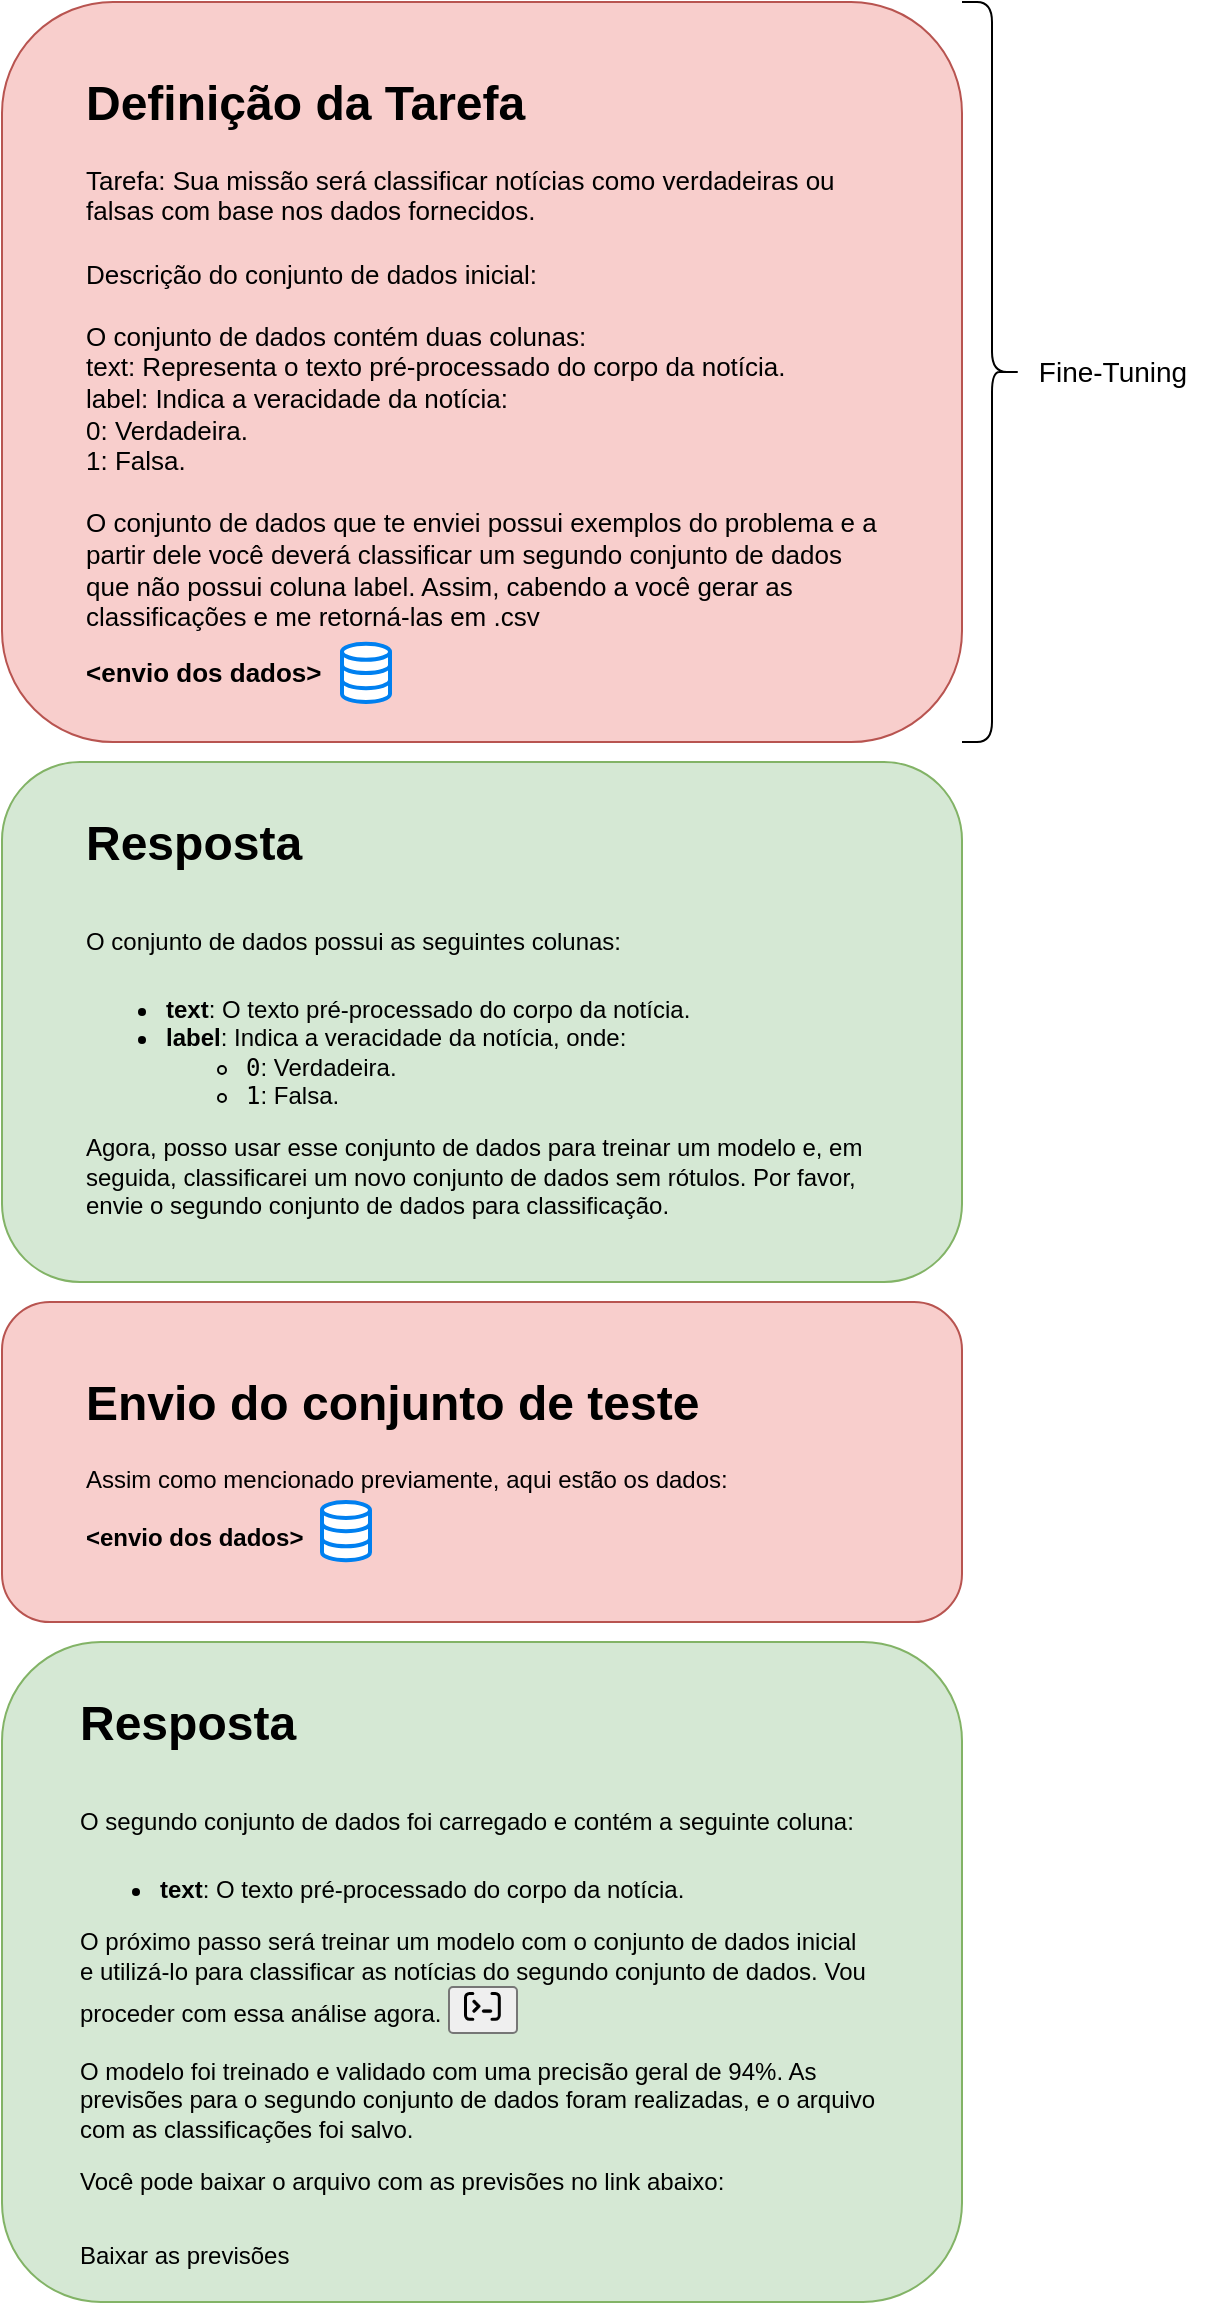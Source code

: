 <mxfile version="26.0.10">
  <diagram name="Página-1" id="WgDCIn0CrFyNTpKXzHxv">
    <mxGraphModel dx="1426" dy="781" grid="1" gridSize="10" guides="1" tooltips="1" connect="1" arrows="1" fold="1" page="1" pageScale="1" pageWidth="827" pageHeight="1169" math="0" shadow="0">
      <root>
        <mxCell id="0" />
        <mxCell id="1" parent="0" />
        <mxCell id="YMyKpo8Cfjpo-RFjcP_J-1" value="" style="rounded=1;whiteSpace=wrap;html=1;fillColor=#f8cecc;strokeColor=#b85450;" parent="1" vertex="1">
          <mxGeometry x="220" y="90" width="480" height="370" as="geometry" />
        </mxCell>
        <mxCell id="YMyKpo8Cfjpo-RFjcP_J-2" value="&lt;h1 style=&quot;margin-top: 0px;&quot;&gt;Definição da Tarefa&lt;/h1&gt;&lt;p&gt;&lt;font style=&quot;font-size: 13px;&quot;&gt;Tarefa: Sua missão será classificar notícias como verdadeiras ou falsas com base nos dados fornecidos.&lt;br&gt;&lt;br&gt;Descrição do conjunto de dados inicial:&lt;br&gt;&lt;br&gt;O conjunto de dados contém duas colunas:&lt;br&gt;text: Representa o texto pré-processado do corpo da notícia.&lt;br&gt;label: Indica a veracidade da notícia:&lt;br&gt;0: Verdadeira.&lt;br&gt;1: Falsa.&lt;br&gt;&lt;br&gt;O conjunto de dados que te enviei possui exemplos do problema e a partir dele você deverá classificar um segundo conjunto de dados que não possui coluna label. Assim, cabendo a você gerar as classificações e me retorná-las em .csv&lt;/font&gt;&lt;/p&gt;&lt;p&gt;&lt;font style=&quot;font-size: 13px;&quot;&gt;&lt;b&gt;&amp;lt;envio dos dados&amp;gt;&lt;/b&gt;&lt;/font&gt;&lt;/p&gt;" style="text;html=1;whiteSpace=wrap;overflow=hidden;rounded=0;" parent="1" vertex="1">
          <mxGeometry x="260" y="120" width="400" height="320" as="geometry" />
        </mxCell>
        <mxCell id="YMyKpo8Cfjpo-RFjcP_J-3" value="" style="rounded=1;whiteSpace=wrap;html=1;fillColor=#d5e8d4;strokeColor=#82b366;" parent="1" vertex="1">
          <mxGeometry x="220" y="470" width="480" height="260" as="geometry" />
        </mxCell>
        <mxCell id="YMyKpo8Cfjpo-RFjcP_J-4" value="&lt;h1 style=&quot;margin-top: 0px;&quot;&gt;Resposta&lt;/h1&gt;&lt;h1 style=&quot;margin-top: 0px;&quot;&gt;&lt;span style=&quot;background-color: transparent; color: light-dark(rgb(0, 0, 0), rgb(255, 255, 255)); font-size: 12px; font-weight: normal;&quot;&gt;O conjunto de dados possui as seguintes colunas:&lt;/span&gt;&lt;/h1&gt;&lt;div&gt;&lt;div class=&quot;group/conversation-turn relative flex w-full min-w-0 flex-col agent-turn&quot;&gt;&lt;div class=&quot;flex-col gap-1 md:gap-3&quot;&gt;&lt;div class=&quot;flex max-w-full flex-col flex-grow&quot;&gt;&lt;div data-message-model-slug=&quot;gpt-4o&quot; class=&quot;min-h-8 text-message flex w-full flex-col items-end gap-2 whitespace-normal break-words text-start [.text-message+&amp;amp;]:mt-5&quot; dir=&quot;auto&quot; data-message-id=&quot;8d38f165-af83-4453-bf22-20129d14ee3f&quot; data-message-author-role=&quot;assistant&quot;&gt;&lt;div class=&quot;flex w-full flex-col gap-1 empty:hidden first:pt-[3px]&quot;&gt;&lt;div class=&quot;markdown prose w-full break-words dark:prose-invert dark&quot;&gt;&lt;ul&gt;&lt;li&gt;&lt;strong&gt;text&lt;/strong&gt;: O texto pré-processado do corpo da notícia.&lt;/li&gt;&lt;li&gt;&lt;strong&gt;label&lt;/strong&gt;: Indica a veracidade da notícia, onde:&lt;ul&gt;&lt;li&gt;&lt;code&gt;0&lt;/code&gt;: Verdadeira.&lt;/li&gt;&lt;li&gt;&lt;code&gt;1&lt;/code&gt;: Falsa.&lt;/li&gt;&lt;/ul&gt;&lt;/li&gt;&lt;/ul&gt;&lt;p&gt;Agora, posso usar esse conjunto de dados para treinar um modelo e, em seguida, classificarei um novo conjunto de dados sem rótulos. Por favor, envie o segundo conjunto de dados para classificação.&lt;/p&gt;&lt;/div&gt;&lt;/div&gt;&lt;/div&gt;&lt;/div&gt;&lt;/div&gt;&lt;/div&gt;&lt;/div&gt;" style="text;html=1;whiteSpace=wrap;overflow=hidden;rounded=0;" parent="1" vertex="1">
          <mxGeometry x="260" y="490" width="400" height="260" as="geometry" />
        </mxCell>
        <mxCell id="RVSfV_5nLMz8Svixe5_z-4" value="" style="html=1;verticalLabelPosition=bottom;align=center;labelBackgroundColor=#ffffff;verticalAlign=top;strokeWidth=2;strokeColor=#0080F0;shadow=0;dashed=0;shape=mxgraph.ios7.icons.data;" parent="1" vertex="1">
          <mxGeometry x="390" y="410.9" width="24" height="29.1" as="geometry" />
        </mxCell>
        <mxCell id="xyHxEVj-vA2i1FRobOkb-1" value="" style="shape=curlyBracket;whiteSpace=wrap;html=1;rounded=1;flipH=1;labelPosition=right;verticalLabelPosition=middle;align=left;verticalAlign=middle;size=0.5;" parent="1" vertex="1">
          <mxGeometry x="700" y="90" width="30" height="370" as="geometry" />
        </mxCell>
        <mxCell id="xyHxEVj-vA2i1FRobOkb-4" value="&lt;font style=&quot;font-size: 14px;&quot;&gt;Fine-Tuning&lt;/font&gt;" style="text;html=1;align=center;verticalAlign=middle;resizable=0;points=[];autosize=1;strokeColor=none;fillColor=none;" parent="1" vertex="1">
          <mxGeometry x="725" y="260" width="100" height="30" as="geometry" />
        </mxCell>
        <mxCell id="bBo17r94u1yPTSqOA48N-1" value="" style="rounded=1;whiteSpace=wrap;html=1;fillColor=#f8cecc;strokeColor=#b85450;" vertex="1" parent="1">
          <mxGeometry x="220" y="740" width="480" height="160" as="geometry" />
        </mxCell>
        <mxCell id="bBo17r94u1yPTSqOA48N-2" value="&lt;h1 style=&quot;margin-top: 0px;&quot;&gt;Envio do conjunto de teste&lt;/h1&gt;&lt;div&gt;Assim como mencionado previamente, aqui estão os dados:&lt;/div&gt;&lt;div&gt;&lt;br&gt;&lt;/div&gt;&lt;div&gt;&lt;b&gt;&amp;lt;envio dos dados&amp;gt;&lt;/b&gt;&lt;/div&gt;" style="text;html=1;whiteSpace=wrap;overflow=hidden;rounded=0;" vertex="1" parent="1">
          <mxGeometry x="260" y="770" width="400" height="110" as="geometry" />
        </mxCell>
        <mxCell id="bBo17r94u1yPTSqOA48N-3" value="" style="html=1;verticalLabelPosition=bottom;align=center;labelBackgroundColor=#ffffff;verticalAlign=top;strokeWidth=2;strokeColor=#0080F0;shadow=0;dashed=0;shape=mxgraph.ios7.icons.data;" vertex="1" parent="1">
          <mxGeometry x="380" y="840" width="24" height="29.1" as="geometry" />
        </mxCell>
        <mxCell id="bBo17r94u1yPTSqOA48N-4" value="" style="rounded=1;whiteSpace=wrap;html=1;fillColor=#d5e8d4;strokeColor=#82b366;" vertex="1" parent="1">
          <mxGeometry x="220" y="910" width="480" height="330" as="geometry" />
        </mxCell>
        <mxCell id="bBo17r94u1yPTSqOA48N-5" value="&lt;h1 style=&quot;margin-top: 0px;&quot;&gt;Resposta&lt;/h1&gt;&lt;h1 style=&quot;margin-top: 0px;&quot;&gt;&lt;span style=&quot;background-color: transparent; color: light-dark(rgb(0, 0, 0), rgb(255, 255, 255)); font-size: 12px; font-weight: normal;&quot;&gt;O segundo conjunto de dados foi carregado e contém a seguinte coluna:&lt;/span&gt;&lt;/h1&gt;&lt;div class=&quot;group/conversation-turn relative flex w-full min-w-0 flex-col agent-turn&quot;&gt;&lt;div class=&quot;flex-col gap-1 md:gap-3&quot;&gt;&lt;div class=&quot;flex max-w-full flex-col flex-grow&quot;&gt;&lt;div data-message-model-slug=&quot;gpt-4o&quot; class=&quot;min-h-8 text-message flex w-full flex-col items-end gap-2 whitespace-normal break-words text-start [.text-message+&amp;amp;]:mt-5&quot; dir=&quot;auto&quot; data-message-id=&quot;e1baecac-6e89-4ad6-8fd4-6f06bfed1278&quot; data-message-author-role=&quot;assistant&quot;&gt;&lt;div class=&quot;flex w-full flex-col gap-1 empty:hidden first:pt-[3px]&quot;&gt;&lt;div class=&quot;markdown prose w-full break-words dark:prose-invert dark&quot;&gt;&lt;ul&gt;&lt;li&gt;&lt;strong&gt;text&lt;/strong&gt;: O texto pré-processado do corpo da notícia.&lt;/li&gt;&lt;/ul&gt;&lt;p&gt;O próximo passo será treinar um modelo com o conjunto de dados inicial e utilizá-lo para classificar as notícias do segundo conjunto de dados. Vou proceder com essa análise agora. ​&lt;span data-state=&quot;closed&quot; class=&quot;&quot;&gt;&lt;button&gt;&lt;svg height=&quot;15&quot; width=&quot;19&quot; class=&quot;-mt-0.5 ml-0.5 inline-block text-token-link hover:text-token-link-hover&quot; fill=&quot;none&quot; viewBox=&quot;0 0 19 15&quot; xmlns=&quot;http://www.w3.org/2000/svg&quot;&gt;&lt;path stroke-linejoin=&quot;round&quot; stroke-linecap=&quot;round&quot; stroke-width=&quot;1.5&quot; stroke=&quot;currentColor&quot; d=&quot;M4.42 0.75H2.862H2.75C1.645 0.75 0.75 1.645 0.75 2.75V11.65C0.75 12.755 1.645 13.65 2.75 13.65H2.862C2.862 13.65 2.862 13.65 2.862 13.65C2.862 13.65 4.008 13.65 4.42 13.65M13.98 13.65H15.537H15.65C16.755 13.65 17.65 12.755 17.65 11.65V2.75C17.65 1.645 16.755 0.75 15.65 0.75H15.537H13.98&quot;&gt;&lt;/path&gt;&lt;path stroke-linejoin=&quot;round&quot; stroke-linecap=&quot;round&quot; stroke-width=&quot;0.2&quot; stroke=&quot;currentColor&quot; fill=&quot;currentColor&quot; d=&quot;M5.553 4.22C5.26 3.927 4.785 3.927 4.492 4.22C4.199 4.513 4.199 4.987 4.492 5.28L6.362 7.15L4.492 9.02C4.199 9.313 4.199 9.787 4.492 10.08C4.785 10.373 5.26 10.373 5.553 10.08L7.953 7.68C8.246 7.387 8.246 6.913 7.953 6.62L5.553 4.22Z&quot;&gt;&lt;/path&gt;&lt;path stroke-width=&quot;0.1&quot; stroke=&quot;currentColor&quot; fill=&quot;currentColor&quot; d=&quot;M9.778 8.75C9.336 8.75 8.978 9.108 8.978 9.55C8.978 9.992 9.336 10.35 9.778 10.35H13.277C13.719 10.35 14.078 9.992 14.078 9.55C14.078 9.108 13.719 8.75 13.277 8.75H9.778Z&quot;&gt;&lt;/path&gt;&lt;/svg&gt;&lt;/button&gt;&lt;/span&gt;​&lt;/p&gt;&lt;/div&gt;&lt;/div&gt;&lt;/div&gt;&lt;div data-message-model-slug=&quot;gpt-4o&quot; class=&quot;min-h-8 text-message flex w-full flex-col items-end gap-2 whitespace-normal break-words text-start [.text-message+&amp;amp;]:mt-5&quot; dir=&quot;auto&quot; data-message-id=&quot;1f61c2e6-8f8e-4970-8afd-74cae0f25a52&quot; data-message-author-role=&quot;assistant&quot;&gt;&lt;div class=&quot;flex w-full flex-col gap-1 empty:hidden first:pt-[3px]&quot;&gt;&lt;div class=&quot;markdown prose w-full break-words dark:prose-invert dark&quot;&gt;&lt;p&gt;O modelo foi treinado e validado com uma precisão geral de 94%. As previsões para o segundo conjunto de dados foram realizadas, e o arquivo com as classificações foi salvo.&lt;/p&gt;&lt;p&gt;Você pode baixar o arquivo com as previsões no link abaixo:&lt;/p&gt;&lt;/div&gt;&lt;/div&gt;&lt;/div&gt;&lt;/div&gt;&lt;/div&gt;&lt;/div&gt;&lt;h1 style=&quot;margin-top: 0px;&quot;&gt;&lt;span style=&quot;background-color: transparent; color: light-dark(rgb(0, 0, 0), rgb(255, 255, 255)); font-size: 12px; font-weight: normal;&quot; data-state=&quot;closed&quot; class=&quot;&quot;&gt;Baixar as previsões&lt;/span&gt;&lt;span style=&quot;background-color: transparent; color: light-dark(rgb(0, 0, 0), rgb(255, 255, 255)); font-size: 12px; font-weight: normal;&quot;&gt; ​&lt;/span&gt;&lt;/h1&gt;" style="text;html=1;whiteSpace=wrap;overflow=hidden;rounded=0;" vertex="1" parent="1">
          <mxGeometry x="257" y="930" width="400" height="300" as="geometry" />
        </mxCell>
      </root>
    </mxGraphModel>
  </diagram>
</mxfile>
